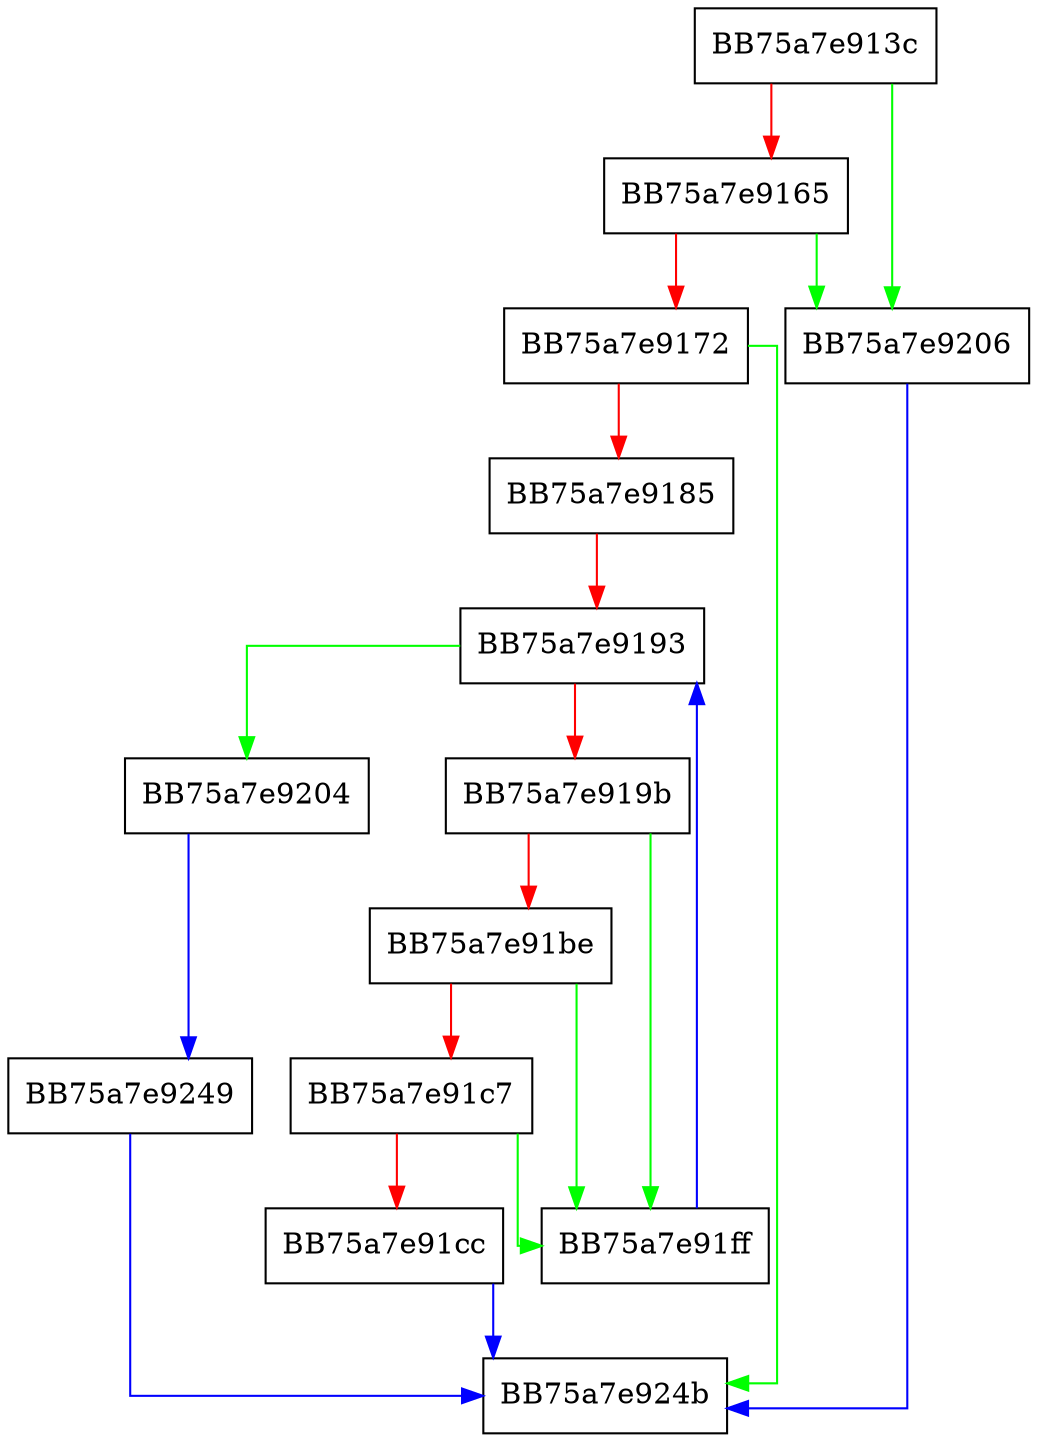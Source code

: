 digraph GetThreatContextAttributes {
  node [shape="box"];
  graph [splines=ortho];
  BB75a7e913c -> BB75a7e9206 [color="green"];
  BB75a7e913c -> BB75a7e9165 [color="red"];
  BB75a7e9165 -> BB75a7e9206 [color="green"];
  BB75a7e9165 -> BB75a7e9172 [color="red"];
  BB75a7e9172 -> BB75a7e924b [color="green"];
  BB75a7e9172 -> BB75a7e9185 [color="red"];
  BB75a7e9185 -> BB75a7e9193 [color="red"];
  BB75a7e9193 -> BB75a7e9204 [color="green"];
  BB75a7e9193 -> BB75a7e919b [color="red"];
  BB75a7e919b -> BB75a7e91ff [color="green"];
  BB75a7e919b -> BB75a7e91be [color="red"];
  BB75a7e91be -> BB75a7e91ff [color="green"];
  BB75a7e91be -> BB75a7e91c7 [color="red"];
  BB75a7e91c7 -> BB75a7e91ff [color="green"];
  BB75a7e91c7 -> BB75a7e91cc [color="red"];
  BB75a7e91cc -> BB75a7e924b [color="blue"];
  BB75a7e91ff -> BB75a7e9193 [color="blue"];
  BB75a7e9204 -> BB75a7e9249 [color="blue"];
  BB75a7e9206 -> BB75a7e924b [color="blue"];
  BB75a7e9249 -> BB75a7e924b [color="blue"];
}